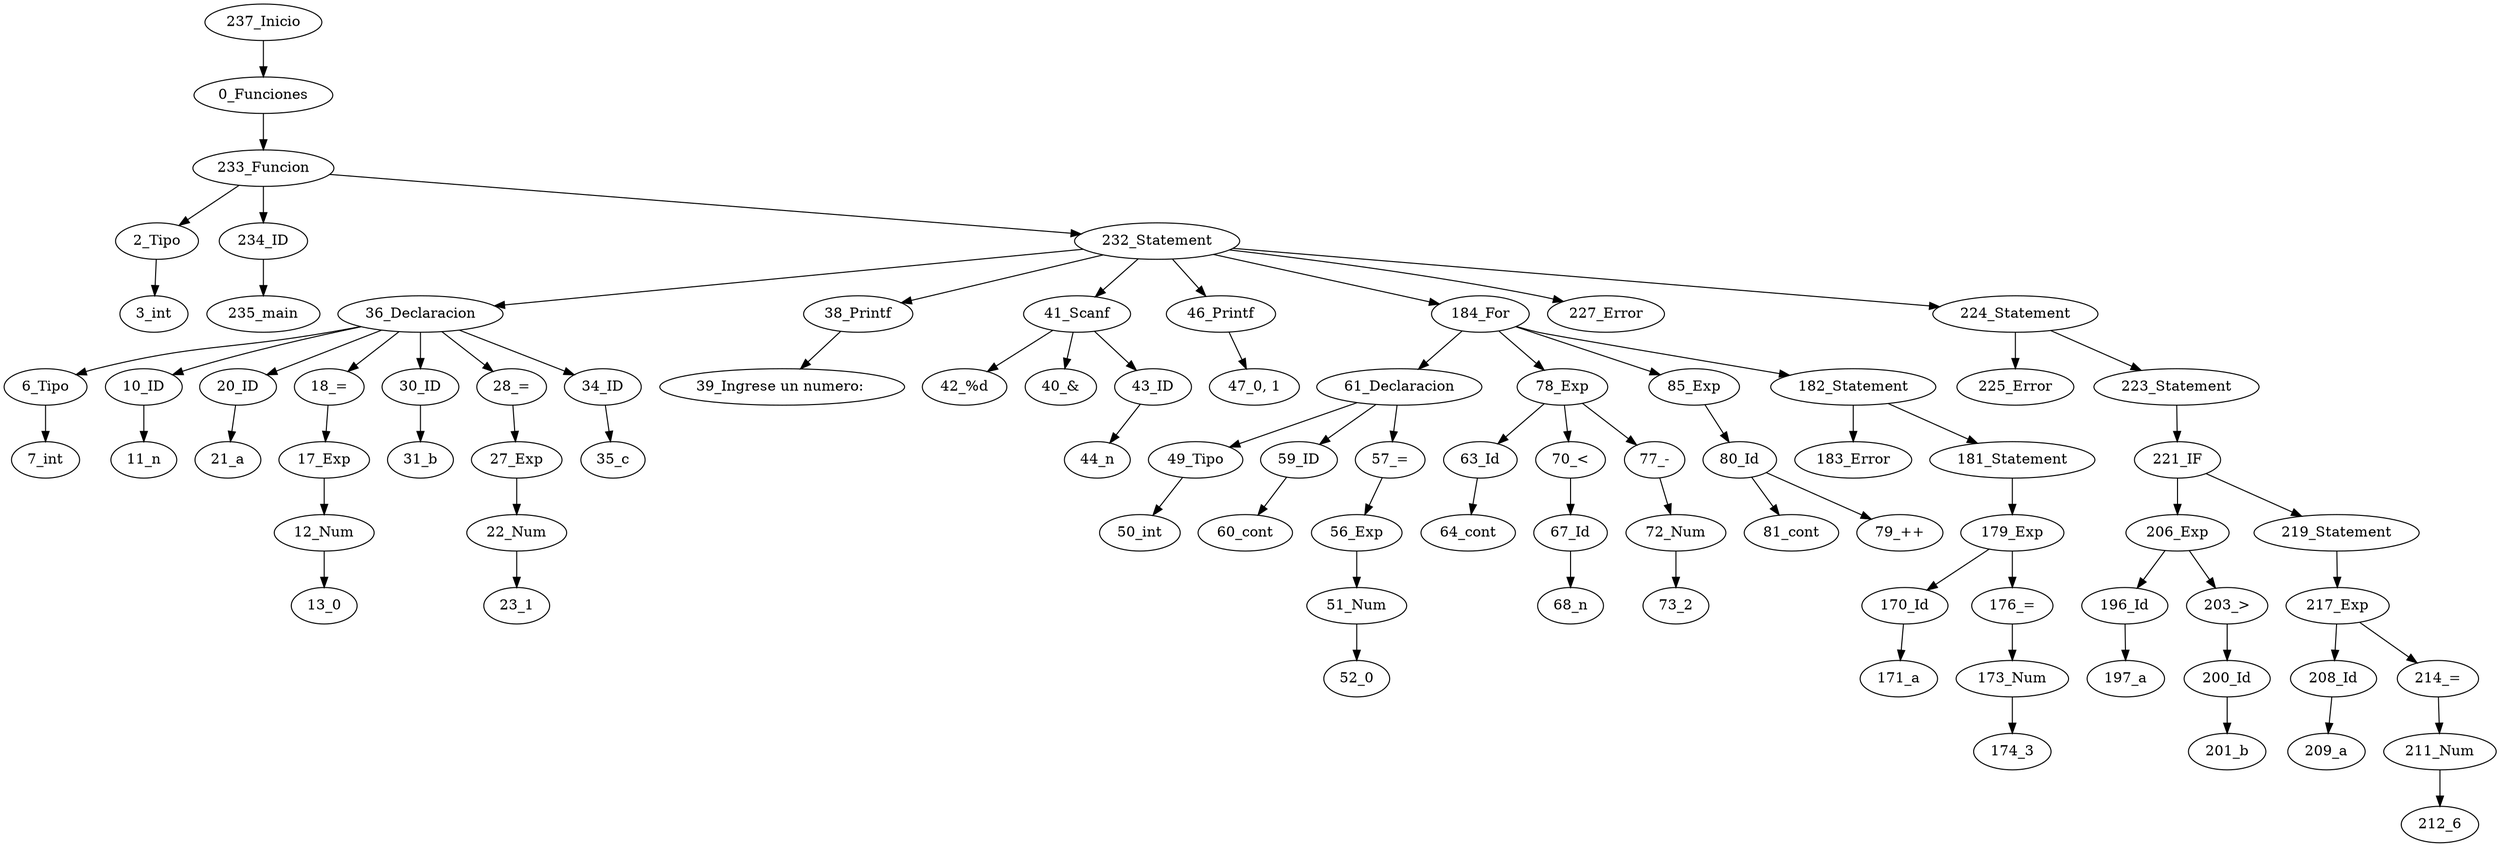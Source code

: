 digraph {
"237_Inicio" -> "0_Funciones";
"0_Funciones" -> "233_Funcion";
"233_Funcion" -> "2_Tipo";
"2_Tipo" -> "3_int";
"233_Funcion" -> "234_ID";
"234_ID" -> "235_main";
"233_Funcion" -> "232_Statement";
"232_Statement" -> "36_Declaracion";
"36_Declaracion" -> "6_Tipo";
"6_Tipo" -> "7_int";
"36_Declaracion" -> "10_ID";
"10_ID" -> "11_n";
"36_Declaracion" -> "20_ID";
"20_ID" -> "21_a";
"36_Declaracion" -> "18_=";
"18_=" -> "17_Exp";
"17_Exp" -> "12_Num";
"12_Num" -> "13_0";
"36_Declaracion" -> "30_ID";
"30_ID" -> "31_b";
"36_Declaracion" -> "28_=";
"28_=" -> "27_Exp";
"27_Exp" -> "22_Num";
"22_Num" -> "23_1";
"36_Declaracion" -> "34_ID";
"34_ID" -> "35_c";
"232_Statement" -> "38_Printf";
"38_Printf" -> "39_Ingrese un numero: ";
"232_Statement" -> "41_Scanf";
"41_Scanf" -> "42_%d";
"41_Scanf" -> "40_&";
"41_Scanf" -> "43_ID";
"43_ID" -> "44_n";
"232_Statement" -> "46_Printf";
"46_Printf" -> "47_0, 1";
"232_Statement" -> "184_For";
"184_For" -> "61_Declaracion";
"61_Declaracion" -> "49_Tipo";
"49_Tipo" -> "50_int";
"61_Declaracion" -> "59_ID";
"59_ID" -> "60_cont";
"61_Declaracion" -> "57_=";
"57_=" -> "56_Exp";
"56_Exp" -> "51_Num";
"51_Num" -> "52_0";
"184_For" -> "78_Exp";
"78_Exp" -> "63_Id";
"63_Id" -> "64_cont";
"78_Exp" -> "70_<";
"70_<" -> "67_Id";
"67_Id" -> "68_n";
"78_Exp" -> "77_-";
"77_-" -> "72_Num";
"72_Num" -> "73_2";
"184_For" -> "85_Exp";
"85_Exp" -> "80_Id";
"80_Id" -> "81_cont";
"80_Id" -> "79_++";
"184_For" -> "182_Statement";
"182_Statement" -> "183_Error";
"182_Statement" -> "181_Statement";
"181_Statement" -> "179_Exp";
"179_Exp" -> "170_Id";
"170_Id" -> "171_a";
"179_Exp" -> "176_=";
"176_=" -> "173_Num";
"173_Num" -> "174_3";
"232_Statement" -> "227_Error";
"232_Statement" -> "224_Statement";
"224_Statement" -> "225_Error";
"224_Statement" -> "223_Statement";
"223_Statement" -> "221_IF";
"221_IF" -> "206_Exp";
"206_Exp" -> "196_Id";
"196_Id" -> "197_a";
"206_Exp" -> "203_>";
"203_>" -> "200_Id";
"200_Id" -> "201_b";
"221_IF" -> "219_Statement";
"219_Statement" -> "217_Exp";
"217_Exp" -> "208_Id";
"208_Id" -> "209_a";
"217_Exp" -> "214_=";
"214_=" -> "211_Num";
"211_Num" -> "212_6";
}